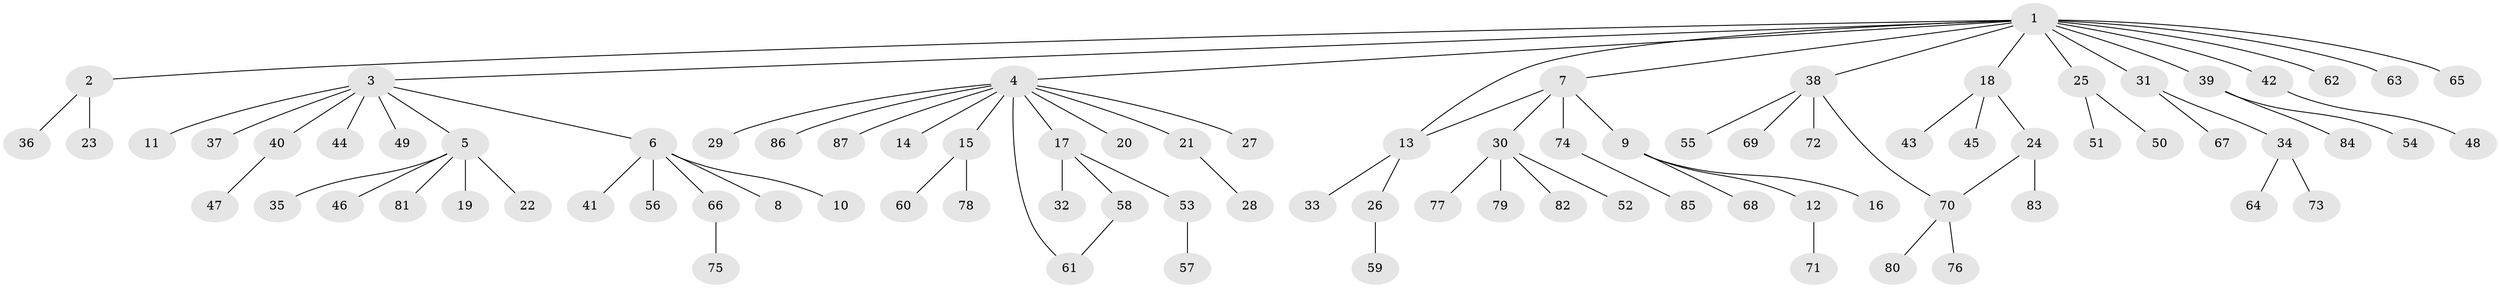 // Generated by graph-tools (version 1.1) at 2025/49/03/09/25 03:49:57]
// undirected, 87 vertices, 89 edges
graph export_dot {
graph [start="1"]
  node [color=gray90,style=filled];
  1;
  2;
  3;
  4;
  5;
  6;
  7;
  8;
  9;
  10;
  11;
  12;
  13;
  14;
  15;
  16;
  17;
  18;
  19;
  20;
  21;
  22;
  23;
  24;
  25;
  26;
  27;
  28;
  29;
  30;
  31;
  32;
  33;
  34;
  35;
  36;
  37;
  38;
  39;
  40;
  41;
  42;
  43;
  44;
  45;
  46;
  47;
  48;
  49;
  50;
  51;
  52;
  53;
  54;
  55;
  56;
  57;
  58;
  59;
  60;
  61;
  62;
  63;
  64;
  65;
  66;
  67;
  68;
  69;
  70;
  71;
  72;
  73;
  74;
  75;
  76;
  77;
  78;
  79;
  80;
  81;
  82;
  83;
  84;
  85;
  86;
  87;
  1 -- 2;
  1 -- 3;
  1 -- 4;
  1 -- 7;
  1 -- 13;
  1 -- 18;
  1 -- 25;
  1 -- 31;
  1 -- 38;
  1 -- 39;
  1 -- 42;
  1 -- 62;
  1 -- 63;
  1 -- 65;
  2 -- 23;
  2 -- 36;
  3 -- 5;
  3 -- 6;
  3 -- 11;
  3 -- 37;
  3 -- 40;
  3 -- 44;
  3 -- 49;
  4 -- 14;
  4 -- 15;
  4 -- 17;
  4 -- 20;
  4 -- 21;
  4 -- 27;
  4 -- 29;
  4 -- 61;
  4 -- 86;
  4 -- 87;
  5 -- 19;
  5 -- 22;
  5 -- 35;
  5 -- 46;
  5 -- 81;
  6 -- 8;
  6 -- 10;
  6 -- 41;
  6 -- 56;
  6 -- 66;
  7 -- 9;
  7 -- 13;
  7 -- 30;
  7 -- 74;
  9 -- 12;
  9 -- 16;
  9 -- 68;
  12 -- 71;
  13 -- 26;
  13 -- 33;
  15 -- 60;
  15 -- 78;
  17 -- 32;
  17 -- 53;
  17 -- 58;
  18 -- 24;
  18 -- 43;
  18 -- 45;
  21 -- 28;
  24 -- 70;
  24 -- 83;
  25 -- 50;
  25 -- 51;
  26 -- 59;
  30 -- 52;
  30 -- 77;
  30 -- 79;
  30 -- 82;
  31 -- 34;
  31 -- 67;
  34 -- 64;
  34 -- 73;
  38 -- 55;
  38 -- 69;
  38 -- 70;
  38 -- 72;
  39 -- 54;
  39 -- 84;
  40 -- 47;
  42 -- 48;
  53 -- 57;
  58 -- 61;
  66 -- 75;
  70 -- 76;
  70 -- 80;
  74 -- 85;
}
